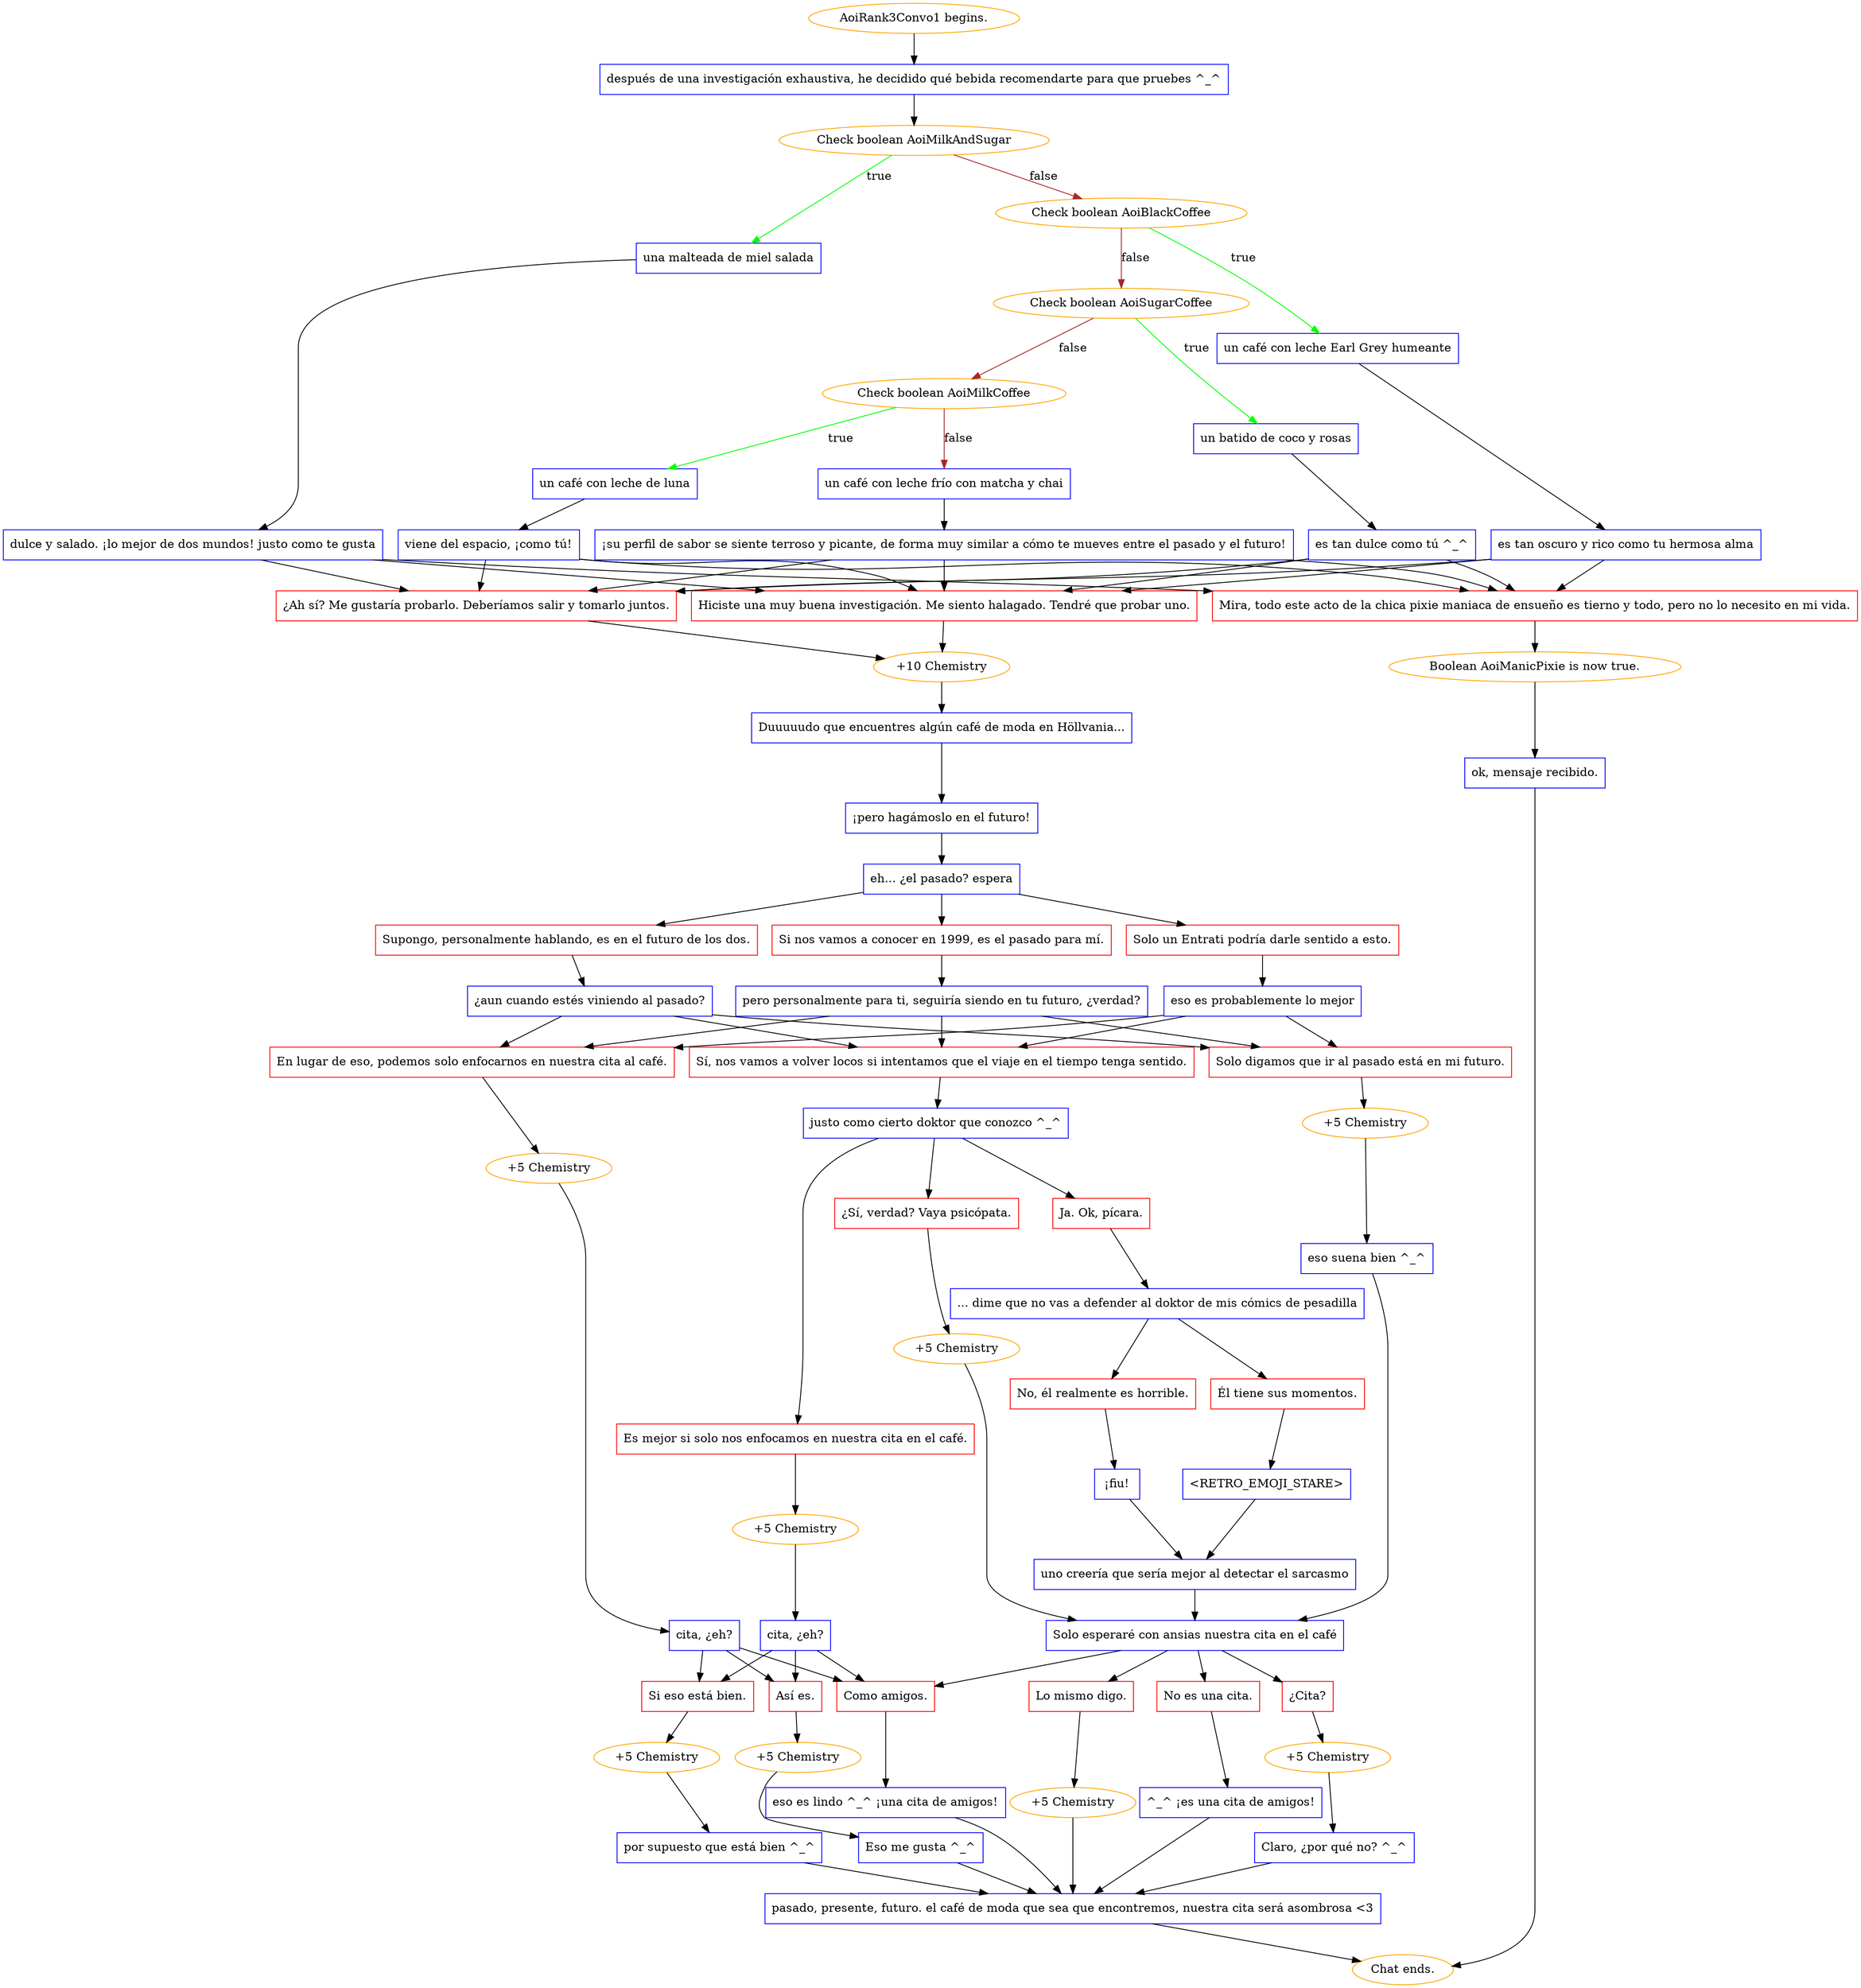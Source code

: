 digraph {
	"AoiRank3Convo1 begins." [color=orange];
		"AoiRank3Convo1 begins." -> j3107429630;
	j3107429630 [label="después de una investigación exhaustiva, he decidido qué bebida recomendarte para que pruebes ^_^",shape=box,color=blue];
		j3107429630 -> j2832275836;
	j2832275836 [label="Check boolean AoiMilkAndSugar",color=orange];
		j2832275836 -> j2776811779 [label=true,color=green];
		j2832275836 -> j2244232038 [label=false,color=brown];
	j2776811779 [label="una malteada de miel salada",shape=box,color=blue];
		j2776811779 -> j1300638997;
	j2244232038 [label="Check boolean AoiBlackCoffee",color=orange];
		j2244232038 -> j171019872 [label=true,color=green];
		j2244232038 -> j358257648 [label=false,color=brown];
	j1300638997 [label="dulce y salado. ¡lo mejor de dos mundos! justo como te gusta",shape=box,color=blue];
		j1300638997 -> j811233325;
		j1300638997 -> j59209691;
		j1300638997 -> j911510012;
	j171019872 [label="un café con leche Earl Grey humeante",shape=box,color=blue];
		j171019872 -> j166772379;
	j358257648 [label="Check boolean AoiSugarCoffee",color=orange];
		j358257648 -> j1942697615 [label=true,color=green];
		j358257648 -> j443038053 [label=false,color=brown];
	j811233325 [label="Hiciste una muy buena investigación. Me siento halagado. Tendré que probar uno.",shape=box,color=red];
		j811233325 -> j822448533;
	j59209691 [label="¿Ah sí? Me gustaría probarlo. Deberíamos salir y tomarlo juntos.",shape=box,color=red];
		j59209691 -> j822448533;
	j911510012 [label="Mira, todo este acto de la chica pixie maniaca de ensueño es tierno y todo, pero no lo necesito en mi vida.",shape=box,color=red];
		j911510012 -> j3663822624;
	j166772379 [label="es tan oscuro y rico como tu hermosa alma",shape=box,color=blue];
		j166772379 -> j811233325;
		j166772379 -> j59209691;
		j166772379 -> j911510012;
	j1942697615 [label="un batido de coco y rosas",shape=box,color=blue];
		j1942697615 -> j2253424438;
	j443038053 [label="Check boolean AoiMilkCoffee",color=orange];
		j443038053 -> j805128704 [label=true,color=green];
		j443038053 -> j3719822376 [label=false,color=brown];
	j822448533 [label="+10 Chemistry",color=orange];
		j822448533 -> j450335708;
	j3663822624 [label="Boolean AoiManicPixie is now true.",color=orange];
		j3663822624 -> j3456741645;
	j2253424438 [label="es tan dulce como tú ^_^",shape=box,color=blue];
		j2253424438 -> j811233325;
		j2253424438 -> j59209691;
		j2253424438 -> j911510012;
	j805128704 [label="un café con leche de luna",shape=box,color=blue];
		j805128704 -> j2849840874;
	j3719822376 [label="un café con leche frío con matcha y chai",shape=box,color=blue];
		j3719822376 -> j503676483;
	j450335708 [label="Duuuuudo que encuentres algún café de moda en Höllvania...",shape=box,color=blue];
		j450335708 -> j796386132;
	j3456741645 [label="ok, mensaje recibido.",shape=box,color=blue];
		j3456741645 -> "Chat ends.";
	j2849840874 [label="viene del espacio, ¡como tú!",shape=box,color=blue];
		j2849840874 -> j811233325;
		j2849840874 -> j59209691;
		j2849840874 -> j911510012;
	j503676483 [label="¡su perfil de sabor se siente terroso y picante, de forma muy similar a cómo te mueves entre el pasado y el futuro!",shape=box,color=blue];
		j503676483 -> j811233325;
		j503676483 -> j59209691;
		j503676483 -> j911510012;
	j796386132 [label="¡pero hagámoslo en el futuro!",shape=box,color=blue];
		j796386132 -> j3178289636;
	"Chat ends." [color=orange];
	j3178289636 [label="eh... ¿el pasado? espera",shape=box,color=blue];
		j3178289636 -> j2249513802;
		j3178289636 -> j619950359;
		j3178289636 -> j3930956343;
	j2249513802 [label="Si nos vamos a conocer en 1999, es el pasado para mí.",shape=box,color=red];
		j2249513802 -> j14033150;
	j619950359 [label="Supongo, personalmente hablando, es en el futuro de los dos.",shape=box,color=red];
		j619950359 -> j3374510591;
	j3930956343 [label="Solo un Entrati podría darle sentido a esto.",shape=box,color=red];
		j3930956343 -> j1637147348;
	j14033150 [label="pero personalmente para ti, seguiría siendo en tu futuro, ¿verdad?",shape=box,color=blue];
		j14033150 -> j2832886275;
		j14033150 -> j1323148295;
		j14033150 -> j1955116053;
	j3374510591 [label="¿aun cuando estés viniendo al pasado?",shape=box,color=blue];
		j3374510591 -> j2832886275;
		j3374510591 -> j1323148295;
		j3374510591 -> j1955116053;
	j1637147348 [label="eso es probablemente lo mejor",shape=box,color=blue];
		j1637147348 -> j2832886275;
		j1637147348 -> j1323148295;
		j1637147348 -> j1955116053;
	j2832886275 [label="Sí, nos vamos a volver locos si intentamos que el viaje en el tiempo tenga sentido.",shape=box,color=red];
		j2832886275 -> j1319043414;
	j1323148295 [label="Solo digamos que ir al pasado está en mi futuro.",shape=box,color=red];
		j1323148295 -> j3003775881;
	j1955116053 [label="En lugar de eso, podemos solo enfocarnos en nuestra cita al café.",shape=box,color=red];
		j1955116053 -> j3637093296;
	j1319043414 [label="justo como cierto doktor que conozco ^_^",shape=box,color=blue];
		j1319043414 -> j3053344972;
		j1319043414 -> j1085429155;
		j1319043414 -> j3040067811;
	j3003775881 [label="+5 Chemistry",color=orange];
		j3003775881 -> j2328758344;
	j3637093296 [label="+5 Chemistry",color=orange];
		j3637093296 -> j610074235;
	j3053344972 [label="Es mejor si solo nos enfocamos en nuestra cita en el café.",shape=box,color=red];
		j3053344972 -> j2844018822;
	j1085429155 [label="Ja. Ok, pícara.",shape=box,color=red];
		j1085429155 -> j2464705895;
	j3040067811 [label="¿Sí, verdad? Vaya psicópata.",shape=box,color=red];
		j3040067811 -> j636115362;
	j2328758344 [label="eso suena bien ^_^",shape=box,color=blue];
		j2328758344 -> j1421501695;
	j610074235 [label="cita, ¿eh?",shape=box,color=blue];
		j610074235 -> j1640503132;
		j610074235 -> j1811593168;
		j610074235 -> j2569200695;
	j2844018822 [label="+5 Chemistry",color=orange];
		j2844018822 -> j544684102;
	j2464705895 [label="... dime que no vas a defender al doktor de mis cómics de pesadilla",shape=box,color=blue];
		j2464705895 -> j208936403;
		j2464705895 -> j1699917235;
	j636115362 [label="+5 Chemistry",color=orange];
		j636115362 -> j1421501695;
	j1421501695 [label="Solo esperaré con ansias nuestra cita en el café",shape=box,color=blue];
		j1421501695 -> j4193388559;
		j1421501695 -> j3307698206;
		j1421501695 -> j3367348556;
		j1421501695 -> j1811593168;
	j1640503132 [label="Así es.",shape=box,color=red];
		j1640503132 -> j3660767077;
	j1811593168 [label="Como amigos.",shape=box,color=red];
		j1811593168 -> j520619985;
	j2569200695 [label="Si eso está bien.",shape=box,color=red];
		j2569200695 -> j1447593930;
	j544684102 [label="cita, ¿eh?",shape=box,color=blue];
		j544684102 -> j1640503132;
		j544684102 -> j1811593168;
		j544684102 -> j2569200695;
	j208936403 [label="Él tiene sus momentos.",shape=box,color=red];
		j208936403 -> j271318257;
	j1699917235 [label="No, él realmente es horrible.",shape=box,color=red];
		j1699917235 -> j3084929515;
	j4193388559 [label="Lo mismo digo.",shape=box,color=red];
		j4193388559 -> j607110606;
	j3307698206 [label="¿Cita?",shape=box,color=red];
		j3307698206 -> j3865355690;
	j3367348556 [label="No es una cita.",shape=box,color=red];
		j3367348556 -> j2895823389;
	j3660767077 [label="+5 Chemistry",color=orange];
		j3660767077 -> j1912075081;
	j520619985 [label="eso es lindo ^_^ ¡una cita de amigos!",shape=box,color=blue];
		j520619985 -> j1436237994;
	j1447593930 [label="+5 Chemistry",color=orange];
		j1447593930 -> j28965008;
	j271318257 [label="<RETRO_EMOJI_STARE>",shape=box,color=blue];
		j271318257 -> j3353178361;
	j3084929515 [label="¡fiu!",shape=box,color=blue];
		j3084929515 -> j3353178361;
	j607110606 [label="+5 Chemistry",color=orange];
		j607110606 -> j1436237994;
	j3865355690 [label="+5 Chemistry",color=orange];
		j3865355690 -> j2599118903;
	j2895823389 [label="^_^ ¡es una cita de amigos!",shape=box,color=blue];
		j2895823389 -> j1436237994;
	j1912075081 [label="Eso me gusta ^_^",shape=box,color=blue];
		j1912075081 -> j1436237994;
	j1436237994 [label="pasado, presente, futuro. el café de moda que sea que encontremos, nuestra cita será asombrosa <3",shape=box,color=blue];
		j1436237994 -> "Chat ends.";
	j28965008 [label="por supuesto que está bien ^_^",shape=box,color=blue];
		j28965008 -> j1436237994;
	j3353178361 [label="uno creería que sería mejor al detectar el sarcasmo",shape=box,color=blue];
		j3353178361 -> j1421501695;
	j2599118903 [label="Claro, ¿por qué no? ^_^",shape=box,color=blue];
		j2599118903 -> j1436237994;
}